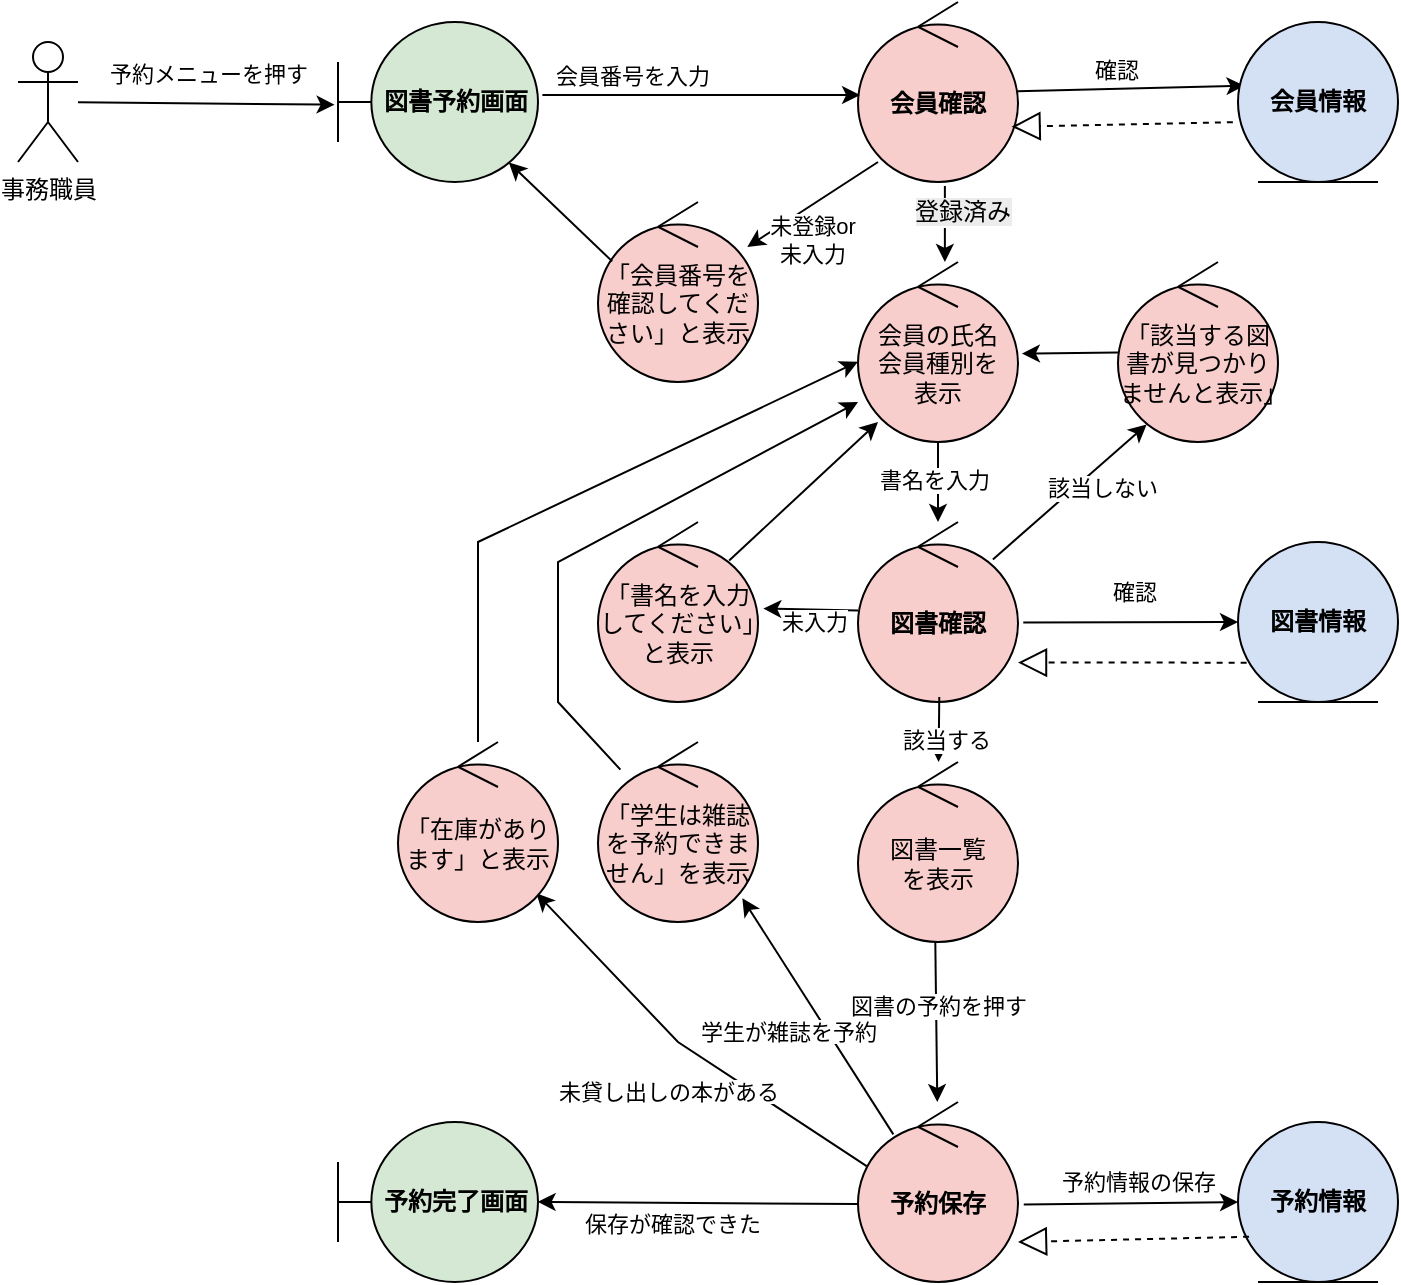 <mxfile version="28.1.2">
  <diagram id="rwJtL-r9LXmEdRRuKoTJ" name="ページ1">
    <mxGraphModel dx="2050" dy="2201" grid="1" gridSize="10" guides="1" tooltips="1" connect="1" arrows="1" fold="1" page="1" pageScale="1" pageWidth="827" pageHeight="1169" math="0" shadow="0">
      <root>
        <mxCell id="0" />
        <mxCell id="1" parent="0" />
        <mxCell id="wmisGIE3uygCkkXU4CRx-2" value="事務職員" style="shape=umlActor;verticalLabelPosition=bottom;verticalAlign=top;html=1;" parent="1" vertex="1">
          <mxGeometry x="100" y="-310" width="30" height="60" as="geometry" />
        </mxCell>
        <mxCell id="wmisGIE3uygCkkXU4CRx-5" value="&lt;b&gt;図書予約画面&lt;/b&gt;" style="shape=umlBoundary;whiteSpace=wrap;html=1;fillColor=#D5E8D4;" parent="1" vertex="1">
          <mxGeometry x="260" y="-320" width="100" height="80" as="geometry" />
        </mxCell>
        <mxCell id="wmisGIE3uygCkkXU4CRx-8" style="edgeStyle=none;rounded=0;orthogonalLoop=1;jettySize=auto;html=1;entryX=-0.017;entryY=0.517;entryDx=0;entryDy=0;entryPerimeter=0;" parent="1" source="wmisGIE3uygCkkXU4CRx-2" target="wmisGIE3uygCkkXU4CRx-5" edge="1">
          <mxGeometry relative="1" as="geometry" />
        </mxCell>
        <mxCell id="wmisGIE3uygCkkXU4CRx-9" value="予約メニューを押す" style="edgeLabel;html=1;align=center;verticalAlign=middle;resizable=0;points=[];" parent="wmisGIE3uygCkkXU4CRx-8" vertex="1" connectable="0">
          <mxGeometry x="-0.033" y="2" relative="1" as="geometry">
            <mxPoint x="3" y="-13" as="offset" />
          </mxGeometry>
        </mxCell>
        <mxCell id="wmisGIE3uygCkkXU4CRx-10" value="&lt;div&gt;&lt;span style=&quot;background-color: transparent; color: light-dark(rgb(0, 0, 0), rgb(255, 255, 255));&quot;&gt;会員の氏名&lt;/span&gt;&lt;/div&gt;&lt;div&gt;会員種別を&lt;/div&gt;&lt;div&gt;表示&lt;/div&gt;" style="ellipse;shape=umlControl;whiteSpace=wrap;html=1;fillColor=#F8CECC;" parent="1" vertex="1">
          <mxGeometry x="520" y="-200" width="80" height="90" as="geometry" />
        </mxCell>
        <mxCell id="wmisGIE3uygCkkXU4CRx-11" style="edgeStyle=none;rounded=0;orthogonalLoop=1;jettySize=auto;html=1;entryX=0.041;entryY=0.398;entryDx=0;entryDy=0;exitX=0.996;exitY=0.496;exitDx=0;exitDy=0;exitPerimeter=0;entryPerimeter=0;" parent="1" source="wmisGIE3uygCkkXU4CRx-21" target="wmisGIE3uygCkkXU4CRx-13" edge="1">
          <mxGeometry relative="1" as="geometry">
            <mxPoint x="440" y="120" as="sourcePoint" />
            <mxPoint x="500" y="119.5" as="targetPoint" />
          </mxGeometry>
        </mxCell>
        <mxCell id="wmisGIE3uygCkkXU4CRx-12" value="確認" style="edgeLabel;html=1;align=center;verticalAlign=middle;resizable=0;points=[];" parent="wmisGIE3uygCkkXU4CRx-11" vertex="1" connectable="0">
          <mxGeometry x="-0.311" y="-1" relative="1" as="geometry">
            <mxPoint x="10" y="-11" as="offset" />
          </mxGeometry>
        </mxCell>
        <mxCell id="wmisGIE3uygCkkXU4CRx-17" style="edgeStyle=none;rounded=0;orthogonalLoop=1;jettySize=auto;html=1;" parent="1" target="wmisGIE3uygCkkXU4CRx-20" edge="1">
          <mxGeometry relative="1" as="geometry">
            <mxPoint x="640" y="270" as="targetPoint" />
            <mxPoint x="530" y="-250" as="sourcePoint" />
          </mxGeometry>
        </mxCell>
        <mxCell id="wmisGIE3uygCkkXU4CRx-19" value="未登録or&lt;div&gt;未入力&lt;/div&gt;" style="edgeLabel;html=1;align=center;verticalAlign=middle;resizable=0;points=[];" parent="wmisGIE3uygCkkXU4CRx-17" vertex="1" connectable="0">
          <mxGeometry x="-0.231" y="1" relative="1" as="geometry">
            <mxPoint x="-9" y="22" as="offset" />
          </mxGeometry>
        </mxCell>
        <mxCell id="wmisGIE3uygCkkXU4CRx-13" value="&lt;b&gt;会員情報&lt;/b&gt;" style="ellipse;shape=umlEntity;whiteSpace=wrap;html=1;fillColor=#D4E1F5;" parent="1" vertex="1">
          <mxGeometry x="710" y="-320" width="80" height="80" as="geometry" />
        </mxCell>
        <mxCell id="wmisGIE3uygCkkXU4CRx-15" style="edgeStyle=none;rounded=0;orthogonalLoop=1;jettySize=auto;html=1;entryX=0.543;entryY=0;entryDx=0;entryDy=0;entryPerimeter=0;exitX=0.543;exitY=1.022;exitDx=0;exitDy=0;exitPerimeter=0;" parent="1" source="wmisGIE3uygCkkXU4CRx-21" target="wmisGIE3uygCkkXU4CRx-10" edge="1">
          <mxGeometry relative="1" as="geometry" />
        </mxCell>
        <mxCell id="wmisGIE3uygCkkXU4CRx-18" value="&lt;span style=&quot;font-size: 12px; background-color: rgb(236, 236, 236);&quot;&gt;登録済み&lt;/span&gt;" style="edgeLabel;html=1;align=center;verticalAlign=middle;resizable=0;points=[];" parent="wmisGIE3uygCkkXU4CRx-15" vertex="1" connectable="0">
          <mxGeometry x="-0.015" y="-2" relative="1" as="geometry">
            <mxPoint x="10" y="-6" as="offset" />
          </mxGeometry>
        </mxCell>
        <mxCell id="wmisGIE3uygCkkXU4CRx-20" value="「会員番号を&lt;div&gt;確認してください」と表示&lt;/div&gt;" style="ellipse;shape=umlControl;whiteSpace=wrap;html=1;fillColor=#F8CECC;" parent="1" vertex="1">
          <mxGeometry x="390" y="-230" width="80" height="90" as="geometry" />
        </mxCell>
        <mxCell id="wmisGIE3uygCkkXU4CRx-21" value="&lt;b&gt;会員確認&lt;/b&gt;" style="ellipse;shape=umlControl;whiteSpace=wrap;html=1;fillColor=#F8CECC;" parent="1" vertex="1">
          <mxGeometry x="520" y="-330" width="80" height="90" as="geometry" />
        </mxCell>
        <mxCell id="wmisGIE3uygCkkXU4CRx-22" style="edgeStyle=none;rounded=0;orthogonalLoop=1;jettySize=auto;html=1;exitX=1.022;exitY=0.457;exitDx=0;exitDy=0;exitPerimeter=0;entryX=0.013;entryY=0.517;entryDx=0;entryDy=0;entryPerimeter=0;" parent="1" source="wmisGIE3uygCkkXU4CRx-5" target="wmisGIE3uygCkkXU4CRx-21" edge="1">
          <mxGeometry relative="1" as="geometry">
            <mxPoint x="260" y="180" as="sourcePoint" />
            <mxPoint x="370" y="118" as="targetPoint" />
            <Array as="points" />
          </mxGeometry>
        </mxCell>
        <mxCell id="wmisGIE3uygCkkXU4CRx-23" value="会員番号を入力" style="edgeLabel;html=1;align=center;verticalAlign=middle;resizable=0;points=[];" parent="wmisGIE3uygCkkXU4CRx-22" vertex="1" connectable="0">
          <mxGeometry x="-0.311" y="-1" relative="1" as="geometry">
            <mxPoint x="-10" y="-11" as="offset" />
          </mxGeometry>
        </mxCell>
        <mxCell id="wmisGIE3uygCkkXU4CRx-24" value="&lt;b&gt;予約完了画面&lt;/b&gt;" style="shape=umlBoundary;whiteSpace=wrap;html=1;fillColor=#D5E8D4;" parent="1" vertex="1">
          <mxGeometry x="260" y="230" width="100" height="80" as="geometry" />
        </mxCell>
        <mxCell id="wmisGIE3uygCkkXU4CRx-25" value="&lt;b&gt;予約情報&lt;/b&gt;" style="ellipse;shape=umlEntity;whiteSpace=wrap;html=1;fillColor=#D4E1F5;" parent="1" vertex="1">
          <mxGeometry x="710" y="230" width="80" height="80" as="geometry" />
        </mxCell>
        <mxCell id="wmisGIE3uygCkkXU4CRx-33" style="edgeStyle=none;rounded=0;orthogonalLoop=1;jettySize=auto;html=1;entryX=0;entryY=0.5;entryDx=0;entryDy=0;exitX=1.033;exitY=0.559;exitDx=0;exitDy=0;exitPerimeter=0;" parent="1" source="wmisGIE3uygCkkXU4CRx-26" target="wmisGIE3uygCkkXU4CRx-28" edge="1">
          <mxGeometry relative="1" as="geometry">
            <mxPoint x="600" y="-35" as="sourcePoint" />
          </mxGeometry>
        </mxCell>
        <mxCell id="wmisGIE3uygCkkXU4CRx-34" value="確認" style="edgeLabel;html=1;align=center;verticalAlign=middle;resizable=0;points=[];" parent="wmisGIE3uygCkkXU4CRx-33" vertex="1" connectable="0">
          <mxGeometry x="-0.208" y="1" relative="1" as="geometry">
            <mxPoint x="13" y="-14" as="offset" />
          </mxGeometry>
        </mxCell>
        <mxCell id="wmisGIE3uygCkkXU4CRx-43" style="edgeStyle=none;rounded=0;orthogonalLoop=1;jettySize=auto;html=1;entryX=1.033;entryY=0.481;entryDx=0;entryDy=0;entryPerimeter=0;" parent="1" source="wmisGIE3uygCkkXU4CRx-26" target="wmisGIE3uygCkkXU4CRx-42" edge="1">
          <mxGeometry relative="1" as="geometry" />
        </mxCell>
        <mxCell id="wmisGIE3uygCkkXU4CRx-44" value="未入力" style="edgeLabel;html=1;align=center;verticalAlign=middle;resizable=0;points=[];" parent="wmisGIE3uygCkkXU4CRx-43" vertex="1" connectable="0">
          <mxGeometry x="-0.27" y="-3" relative="1" as="geometry">
            <mxPoint x="-5" y="9" as="offset" />
          </mxGeometry>
        </mxCell>
        <mxCell id="wmisGIE3uygCkkXU4CRx-26" value="&lt;b&gt;図書確認&lt;/b&gt;" style="ellipse;shape=umlControl;whiteSpace=wrap;html=1;fillColor=#F8CECC;" parent="1" vertex="1">
          <mxGeometry x="520" y="-70" width="80" height="90" as="geometry" />
        </mxCell>
        <mxCell id="wmisGIE3uygCkkXU4CRx-62" style="edgeStyle=none;rounded=0;orthogonalLoop=1;jettySize=auto;html=1;exitX=0.054;exitY=0.356;exitDx=0;exitDy=0;exitPerimeter=0;" parent="1" source="wmisGIE3uygCkkXU4CRx-27" target="wmisGIE3uygCkkXU4CRx-60" edge="1">
          <mxGeometry relative="1" as="geometry">
            <Array as="points">
              <mxPoint x="430" y="190" />
            </Array>
          </mxGeometry>
        </mxCell>
        <mxCell id="wmisGIE3uygCkkXU4CRx-27" value="&lt;b&gt;予約保存&lt;/b&gt;" style="ellipse;shape=umlControl;whiteSpace=wrap;html=1;fillColor=#F8CECC;" parent="1" vertex="1">
          <mxGeometry x="520" y="220" width="80" height="90" as="geometry" />
        </mxCell>
        <mxCell id="wmisGIE3uygCkkXU4CRx-28" value="&lt;b&gt;図書情報&lt;/b&gt;" style="ellipse;shape=umlEntity;whiteSpace=wrap;html=1;fillColor=#D4E1F5;" parent="1" vertex="1">
          <mxGeometry x="710" y="-60" width="80" height="80" as="geometry" />
        </mxCell>
        <mxCell id="wmisGIE3uygCkkXU4CRx-29" style="edgeStyle=none;rounded=0;orthogonalLoop=1;jettySize=auto;html=1;" parent="1" source="wmisGIE3uygCkkXU4CRx-10" target="wmisGIE3uygCkkXU4CRx-26" edge="1">
          <mxGeometry relative="1" as="geometry" />
        </mxCell>
        <mxCell id="wmisGIE3uygCkkXU4CRx-73" value="書名を入力" style="edgeLabel;html=1;align=center;verticalAlign=middle;resizable=0;points=[];" parent="wmisGIE3uygCkkXU4CRx-29" vertex="1" connectable="0">
          <mxGeometry x="-0.045" y="-2" relative="1" as="geometry">
            <mxPoint as="offset" />
          </mxGeometry>
        </mxCell>
        <mxCell id="wmisGIE3uygCkkXU4CRx-30" style="edgeStyle=none;rounded=0;orthogonalLoop=1;jettySize=auto;html=1;exitX=0.089;exitY=0.33;exitDx=0;exitDy=0;exitPerimeter=0;entryX=0.854;entryY=0.878;entryDx=0;entryDy=0;entryPerimeter=0;" parent="1" source="wmisGIE3uygCkkXU4CRx-20" target="wmisGIE3uygCkkXU4CRx-5" edge="1">
          <mxGeometry relative="1" as="geometry">
            <mxPoint x="370" y="-155" as="sourcePoint" />
          </mxGeometry>
        </mxCell>
        <mxCell id="wmisGIE3uygCkkXU4CRx-35" style="edgeStyle=none;rounded=0;orthogonalLoop=1;jettySize=auto;html=1;entryX=0;entryY=0.5;entryDx=0;entryDy=0;exitX=1.036;exitY=0.57;exitDx=0;exitDy=0;exitPerimeter=0;" parent="1" source="wmisGIE3uygCkkXU4CRx-27" target="wmisGIE3uygCkkXU4CRx-25" edge="1">
          <mxGeometry relative="1" as="geometry">
            <mxPoint x="600" y="320" as="sourcePoint" />
            <mxPoint x="516" y="310" as="targetPoint" />
          </mxGeometry>
        </mxCell>
        <mxCell id="wmisGIE3uygCkkXU4CRx-64" value="予約情報の保存" style="edgeLabel;html=1;align=center;verticalAlign=middle;resizable=0;points=[];" parent="wmisGIE3uygCkkXU4CRx-35" vertex="1" connectable="0">
          <mxGeometry x="-0.037" y="1" relative="1" as="geometry">
            <mxPoint x="5" y="-10" as="offset" />
          </mxGeometry>
        </mxCell>
        <mxCell id="wmisGIE3uygCkkXU4CRx-46" style="edgeStyle=none;rounded=0;orthogonalLoop=1;jettySize=auto;html=1;exitX=0.483;exitY=0.99;exitDx=0;exitDy=0;exitPerimeter=0;" parent="1" source="wmisGIE3uygCkkXU4CRx-37" target="wmisGIE3uygCkkXU4CRx-27" edge="1">
          <mxGeometry relative="1" as="geometry">
            <mxPoint x="280" y="135" as="targetPoint" />
            <Array as="points" />
          </mxGeometry>
        </mxCell>
        <mxCell id="wmisGIE3uygCkkXU4CRx-74" value="図書の予約を押す" style="edgeLabel;html=1;align=center;verticalAlign=middle;resizable=0;points=[];" parent="wmisGIE3uygCkkXU4CRx-46" vertex="1" connectable="0">
          <mxGeometry x="-0.224" y="3" relative="1" as="geometry">
            <mxPoint x="-2" y="1" as="offset" />
          </mxGeometry>
        </mxCell>
        <mxCell id="wmisGIE3uygCkkXU4CRx-37" value="図書一覧&lt;div&gt;を表示&lt;/div&gt;" style="ellipse;shape=umlControl;whiteSpace=wrap;html=1;fillColor=#F8CECC;" parent="1" vertex="1">
          <mxGeometry x="520" y="50" width="80" height="90" as="geometry" />
        </mxCell>
        <mxCell id="wmisGIE3uygCkkXU4CRx-39" style="edgeStyle=none;rounded=0;orthogonalLoop=1;jettySize=auto;html=1;exitX=0.508;exitY=0.972;exitDx=0;exitDy=0;exitPerimeter=0;" parent="1" source="wmisGIE3uygCkkXU4CRx-26" target="wmisGIE3uygCkkXU4CRx-37" edge="1">
          <mxGeometry relative="1" as="geometry">
            <mxPoint x="430" y="220" as="sourcePoint" />
          </mxGeometry>
        </mxCell>
        <mxCell id="wmisGIE3uygCkkXU4CRx-54" value="該当する" style="edgeLabel;html=1;align=center;verticalAlign=middle;resizable=0;points=[];" parent="wmisGIE3uygCkkXU4CRx-39" vertex="1" connectable="0">
          <mxGeometry x="0.326" y="3" relative="1" as="geometry">
            <mxPoint as="offset" />
          </mxGeometry>
        </mxCell>
        <mxCell id="wmisGIE3uygCkkXU4CRx-42" value="「書名を入力してください」&lt;div&gt;と表示&lt;/div&gt;" style="ellipse;shape=umlControl;whiteSpace=wrap;html=1;fillColor=#F8CECC;" parent="1" vertex="1">
          <mxGeometry x="390" y="-70" width="80" height="90" as="geometry" />
        </mxCell>
        <mxCell id="wmisGIE3uygCkkXU4CRx-47" value="" style="endArrow=block;dashed=1;endFill=0;endSize=12;html=1;rounded=0;exitX=-0.032;exitY=0.626;exitDx=0;exitDy=0;entryX=0.96;entryY=0.693;entryDx=0;entryDy=0;entryPerimeter=0;exitPerimeter=0;" parent="1" source="wmisGIE3uygCkkXU4CRx-13" target="wmisGIE3uygCkkXU4CRx-21" edge="1">
          <mxGeometry width="160" relative="1" as="geometry">
            <mxPoint x="420" y="39.33" as="sourcePoint" />
            <mxPoint x="470" y="-150" as="targetPoint" />
          </mxGeometry>
        </mxCell>
        <mxCell id="wmisGIE3uygCkkXU4CRx-50" value="「該当する図書が見つかりませんと表示」" style="ellipse;shape=umlControl;whiteSpace=wrap;html=1;fillColor=#F8CECC;" parent="1" vertex="1">
          <mxGeometry x="650" y="-200" width="80" height="90" as="geometry" />
        </mxCell>
        <mxCell id="wmisGIE3uygCkkXU4CRx-52" style="edgeStyle=none;rounded=0;orthogonalLoop=1;jettySize=auto;html=1;exitX=0.843;exitY=0.208;exitDx=0;exitDy=0;exitPerimeter=0;entryX=0.179;entryY=0.903;entryDx=0;entryDy=0;entryPerimeter=0;" parent="1" source="wmisGIE3uygCkkXU4CRx-26" target="wmisGIE3uygCkkXU4CRx-50" edge="1">
          <mxGeometry relative="1" as="geometry">
            <mxPoint x="710" y="-110" as="targetPoint" />
          </mxGeometry>
        </mxCell>
        <mxCell id="wmisGIE3uygCkkXU4CRx-53" value="該当しない" style="edgeLabel;html=1;align=center;verticalAlign=middle;resizable=0;points=[];" parent="wmisGIE3uygCkkXU4CRx-52" vertex="1" connectable="0">
          <mxGeometry x="0.162" y="1" relative="1" as="geometry">
            <mxPoint x="10" y="4" as="offset" />
          </mxGeometry>
        </mxCell>
        <mxCell id="wmisGIE3uygCkkXU4CRx-56" value="" style="endArrow=block;dashed=1;endFill=0;endSize=12;html=1;rounded=0;exitX=0.069;exitY=0.717;exitDx=0;exitDy=0;exitPerimeter=0;entryX=1;entryY=0.778;entryDx=0;entryDy=0;entryPerimeter=0;" parent="1" source="wmisGIE3uygCkkXU4CRx-25" target="wmisGIE3uygCkkXU4CRx-27" edge="1">
          <mxGeometry width="160" relative="1" as="geometry">
            <mxPoint x="577" y="530" as="sourcePoint" />
            <mxPoint x="600" y="337" as="targetPoint" />
          </mxGeometry>
        </mxCell>
        <mxCell id="wmisGIE3uygCkkXU4CRx-84" style="edgeStyle=none;rounded=0;orthogonalLoop=1;jettySize=auto;html=1;entryX=0;entryY=0.778;entryDx=0;entryDy=0;entryPerimeter=0;" parent="1" source="wmisGIE3uygCkkXU4CRx-59" target="wmisGIE3uygCkkXU4CRx-10" edge="1">
          <mxGeometry relative="1" as="geometry">
            <mxPoint x="380" y="-110" as="targetPoint" />
            <Array as="points">
              <mxPoint x="370" y="20" />
              <mxPoint x="370" y="-50" />
            </Array>
          </mxGeometry>
        </mxCell>
        <mxCell id="wmisGIE3uygCkkXU4CRx-59" value="「学生は雑誌を予約できません」を表示" style="ellipse;shape=umlControl;whiteSpace=wrap;html=1;fillColor=#F8CECC;" parent="1" vertex="1">
          <mxGeometry x="390" y="40" width="80" height="90" as="geometry" />
        </mxCell>
        <mxCell id="wmisGIE3uygCkkXU4CRx-86" style="edgeStyle=none;rounded=0;orthogonalLoop=1;jettySize=auto;html=1;entryX=0;entryY=0.554;entryDx=0;entryDy=0;entryPerimeter=0;" parent="1" source="wmisGIE3uygCkkXU4CRx-60" target="wmisGIE3uygCkkXU4CRx-10" edge="1">
          <mxGeometry relative="1" as="geometry">
            <mxPoint x="380" y="-120" as="targetPoint" />
            <Array as="points">
              <mxPoint x="330" y="-60" />
            </Array>
          </mxGeometry>
        </mxCell>
        <mxCell id="wmisGIE3uygCkkXU4CRx-60" value="「在庫があります」と表示" style="ellipse;shape=umlControl;whiteSpace=wrap;html=1;fillColor=#F8CECC;" parent="1" vertex="1">
          <mxGeometry x="290" y="40" width="80" height="90" as="geometry" />
        </mxCell>
        <mxCell id="wmisGIE3uygCkkXU4CRx-61" style="edgeStyle=none;rounded=0;orthogonalLoop=1;jettySize=auto;html=1;entryX=0.902;entryY=0.868;entryDx=0;entryDy=0;entryPerimeter=0;exitX=0.221;exitY=0.18;exitDx=0;exitDy=0;exitPerimeter=0;" parent="1" source="wmisGIE3uygCkkXU4CRx-27" target="wmisGIE3uygCkkXU4CRx-59" edge="1">
          <mxGeometry relative="1" as="geometry" />
        </mxCell>
        <mxCell id="wmisGIE3uygCkkXU4CRx-70" style="edgeStyle=none;rounded=0;orthogonalLoop=1;jettySize=auto;html=1;entryX=0.998;entryY=0.499;entryDx=0;entryDy=0;entryPerimeter=0;exitX=-0.003;exitY=0.567;exitDx=0;exitDy=0;exitPerimeter=0;" parent="1" source="wmisGIE3uygCkkXU4CRx-27" target="wmisGIE3uygCkkXU4CRx-24" edge="1">
          <mxGeometry relative="1" as="geometry">
            <mxPoint x="510" y="245" as="sourcePoint" />
            <Array as="points" />
          </mxGeometry>
        </mxCell>
        <mxCell id="wmisGIE3uygCkkXU4CRx-71" value="保存が確認できた" style="edgeLabel;html=1;align=center;verticalAlign=middle;resizable=0;points=[];rotation=0;" parent="wmisGIE3uygCkkXU4CRx-70" vertex="1" connectable="0">
          <mxGeometry x="-0.048" y="-2" relative="1" as="geometry">
            <mxPoint x="-17" y="12" as="offset" />
          </mxGeometry>
        </mxCell>
        <mxCell id="wmisGIE3uygCkkXU4CRx-75" value="&lt;span style=&quot;font-size: 11px; background-color: rgb(255, 255, 255);&quot;&gt;未貸し出しの本がある&lt;/span&gt;" style="text;html=1;align=center;verticalAlign=middle;resizable=0;points=[];autosize=1;strokeColor=none;fillColor=none;" parent="1" vertex="1">
          <mxGeometry x="360" y="200" width="130" height="30" as="geometry" />
        </mxCell>
        <mxCell id="wmisGIE3uygCkkXU4CRx-77" value="&lt;span style=&quot;font-size: 11px; background-color: rgb(255, 255, 255);&quot;&gt;学生が雑誌を予約&lt;/span&gt;" style="text;html=1;align=center;verticalAlign=middle;resizable=0;points=[];autosize=1;strokeColor=none;fillColor=none;" parent="1" vertex="1">
          <mxGeometry x="430" y="170" width="110" height="30" as="geometry" />
        </mxCell>
        <mxCell id="wmisGIE3uygCkkXU4CRx-79" style="edgeStyle=none;rounded=0;orthogonalLoop=1;jettySize=auto;html=1;entryX=0.125;entryY=0.889;entryDx=0;entryDy=0;entryPerimeter=0;exitX=0.82;exitY=0.214;exitDx=0;exitDy=0;exitPerimeter=0;" parent="1" source="wmisGIE3uygCkkXU4CRx-42" target="wmisGIE3uygCkkXU4CRx-10" edge="1">
          <mxGeometry relative="1" as="geometry" />
        </mxCell>
        <mxCell id="wmisGIE3uygCkkXU4CRx-80" style="edgeStyle=none;rounded=0;orthogonalLoop=1;jettySize=auto;html=1;entryX=1.024;entryY=0.509;entryDx=0;entryDy=0;entryPerimeter=0;" parent="1" source="wmisGIE3uygCkkXU4CRx-50" target="wmisGIE3uygCkkXU4CRx-10" edge="1">
          <mxGeometry relative="1" as="geometry" />
        </mxCell>
        <mxCell id="wmisGIE3uygCkkXU4CRx-88" value="" style="endArrow=block;dashed=1;endFill=0;endSize=12;html=1;rounded=0;exitX=0.054;exitY=0.754;exitDx=0;exitDy=0;exitPerimeter=0;entryX=1;entryY=0.781;entryDx=0;entryDy=0;entryPerimeter=0;" parent="1" source="wmisGIE3uygCkkXU4CRx-28" target="wmisGIE3uygCkkXU4CRx-26" edge="1">
          <mxGeometry width="160" relative="1" as="geometry">
            <mxPoint x="746" y="10" as="sourcePoint" />
            <mxPoint x="630" y="13" as="targetPoint" />
          </mxGeometry>
        </mxCell>
      </root>
    </mxGraphModel>
  </diagram>
</mxfile>
